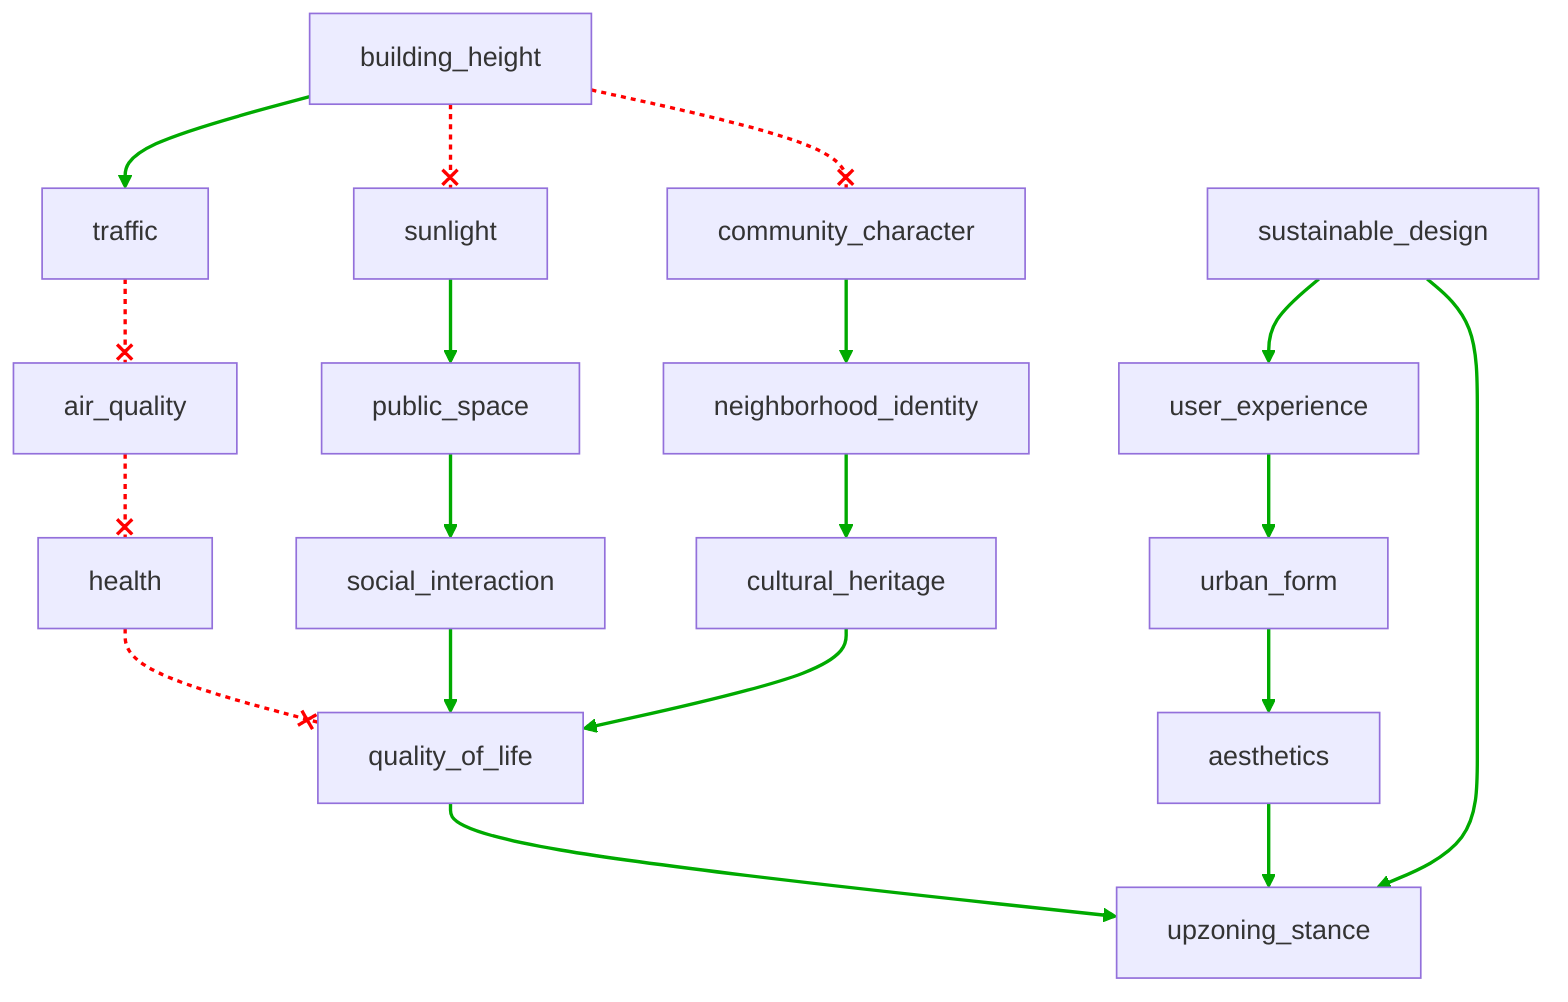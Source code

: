 flowchart TD
    n1[building_height]
    n2[traffic]
    n3[sunlight]
    n4[community_character]
    n5[air_quality]
    n6[public_space]
    n7[neighborhood_identity]
    n8[health]
    n9[social_interaction]
    n10[cultural_heritage]
    n11[quality_of_life]
    n12[sustainable_design]
    n13[user_experience]
    n14[urban_form]
    n15[aesthetics]
    n16[upzoning_stance]
    n1 --> n2
    n1 --x n3
    n1 --x n4
    n2 --x n5
    n3 --> n6
    n4 --> n7
    n5 --x n8
    n6 --> n9
    n7 --> n10
    n8 --x n11
    n9 --> n11
    n10 --> n11
    n11 --> n16
    n12 --> n13
    n13 --> n14
    n14 --> n15
    n15 --> n16
    n12 --> n16
    linkStyle 0 stroke:#00AA00,stroke-width:2px
    linkStyle 1 stroke:#FF0000,stroke-dasharray:3,stroke-width:2px
    linkStyle 2 stroke:#FF0000,stroke-dasharray:3,stroke-width:2px
    linkStyle 3 stroke:#FF0000,stroke-dasharray:3,stroke-width:2px
    linkStyle 4 stroke:#00AA00,stroke-width:2px
    linkStyle 5 stroke:#00AA00,stroke-width:2px
    linkStyle 6 stroke:#FF0000,stroke-dasharray:3,stroke-width:2px
    linkStyle 7 stroke:#00AA00,stroke-width:2px
    linkStyle 8 stroke:#00AA00,stroke-width:2px
    linkStyle 9 stroke:#FF0000,stroke-dasharray:3,stroke-width:2px
    linkStyle 10 stroke:#00AA00,stroke-width:2px
    linkStyle 11 stroke:#00AA00,stroke-width:2px
    linkStyle 12 stroke:#00AA00,stroke-width:2px
    linkStyle 13 stroke:#00AA00,stroke-width:2px
    linkStyle 14 stroke:#00AA00,stroke-width:2px
    linkStyle 15 stroke:#00AA00,stroke-width:2px
    linkStyle 16 stroke:#00AA00,stroke-width:2px
    linkStyle 17 stroke:#00AA00,stroke-width:2px
